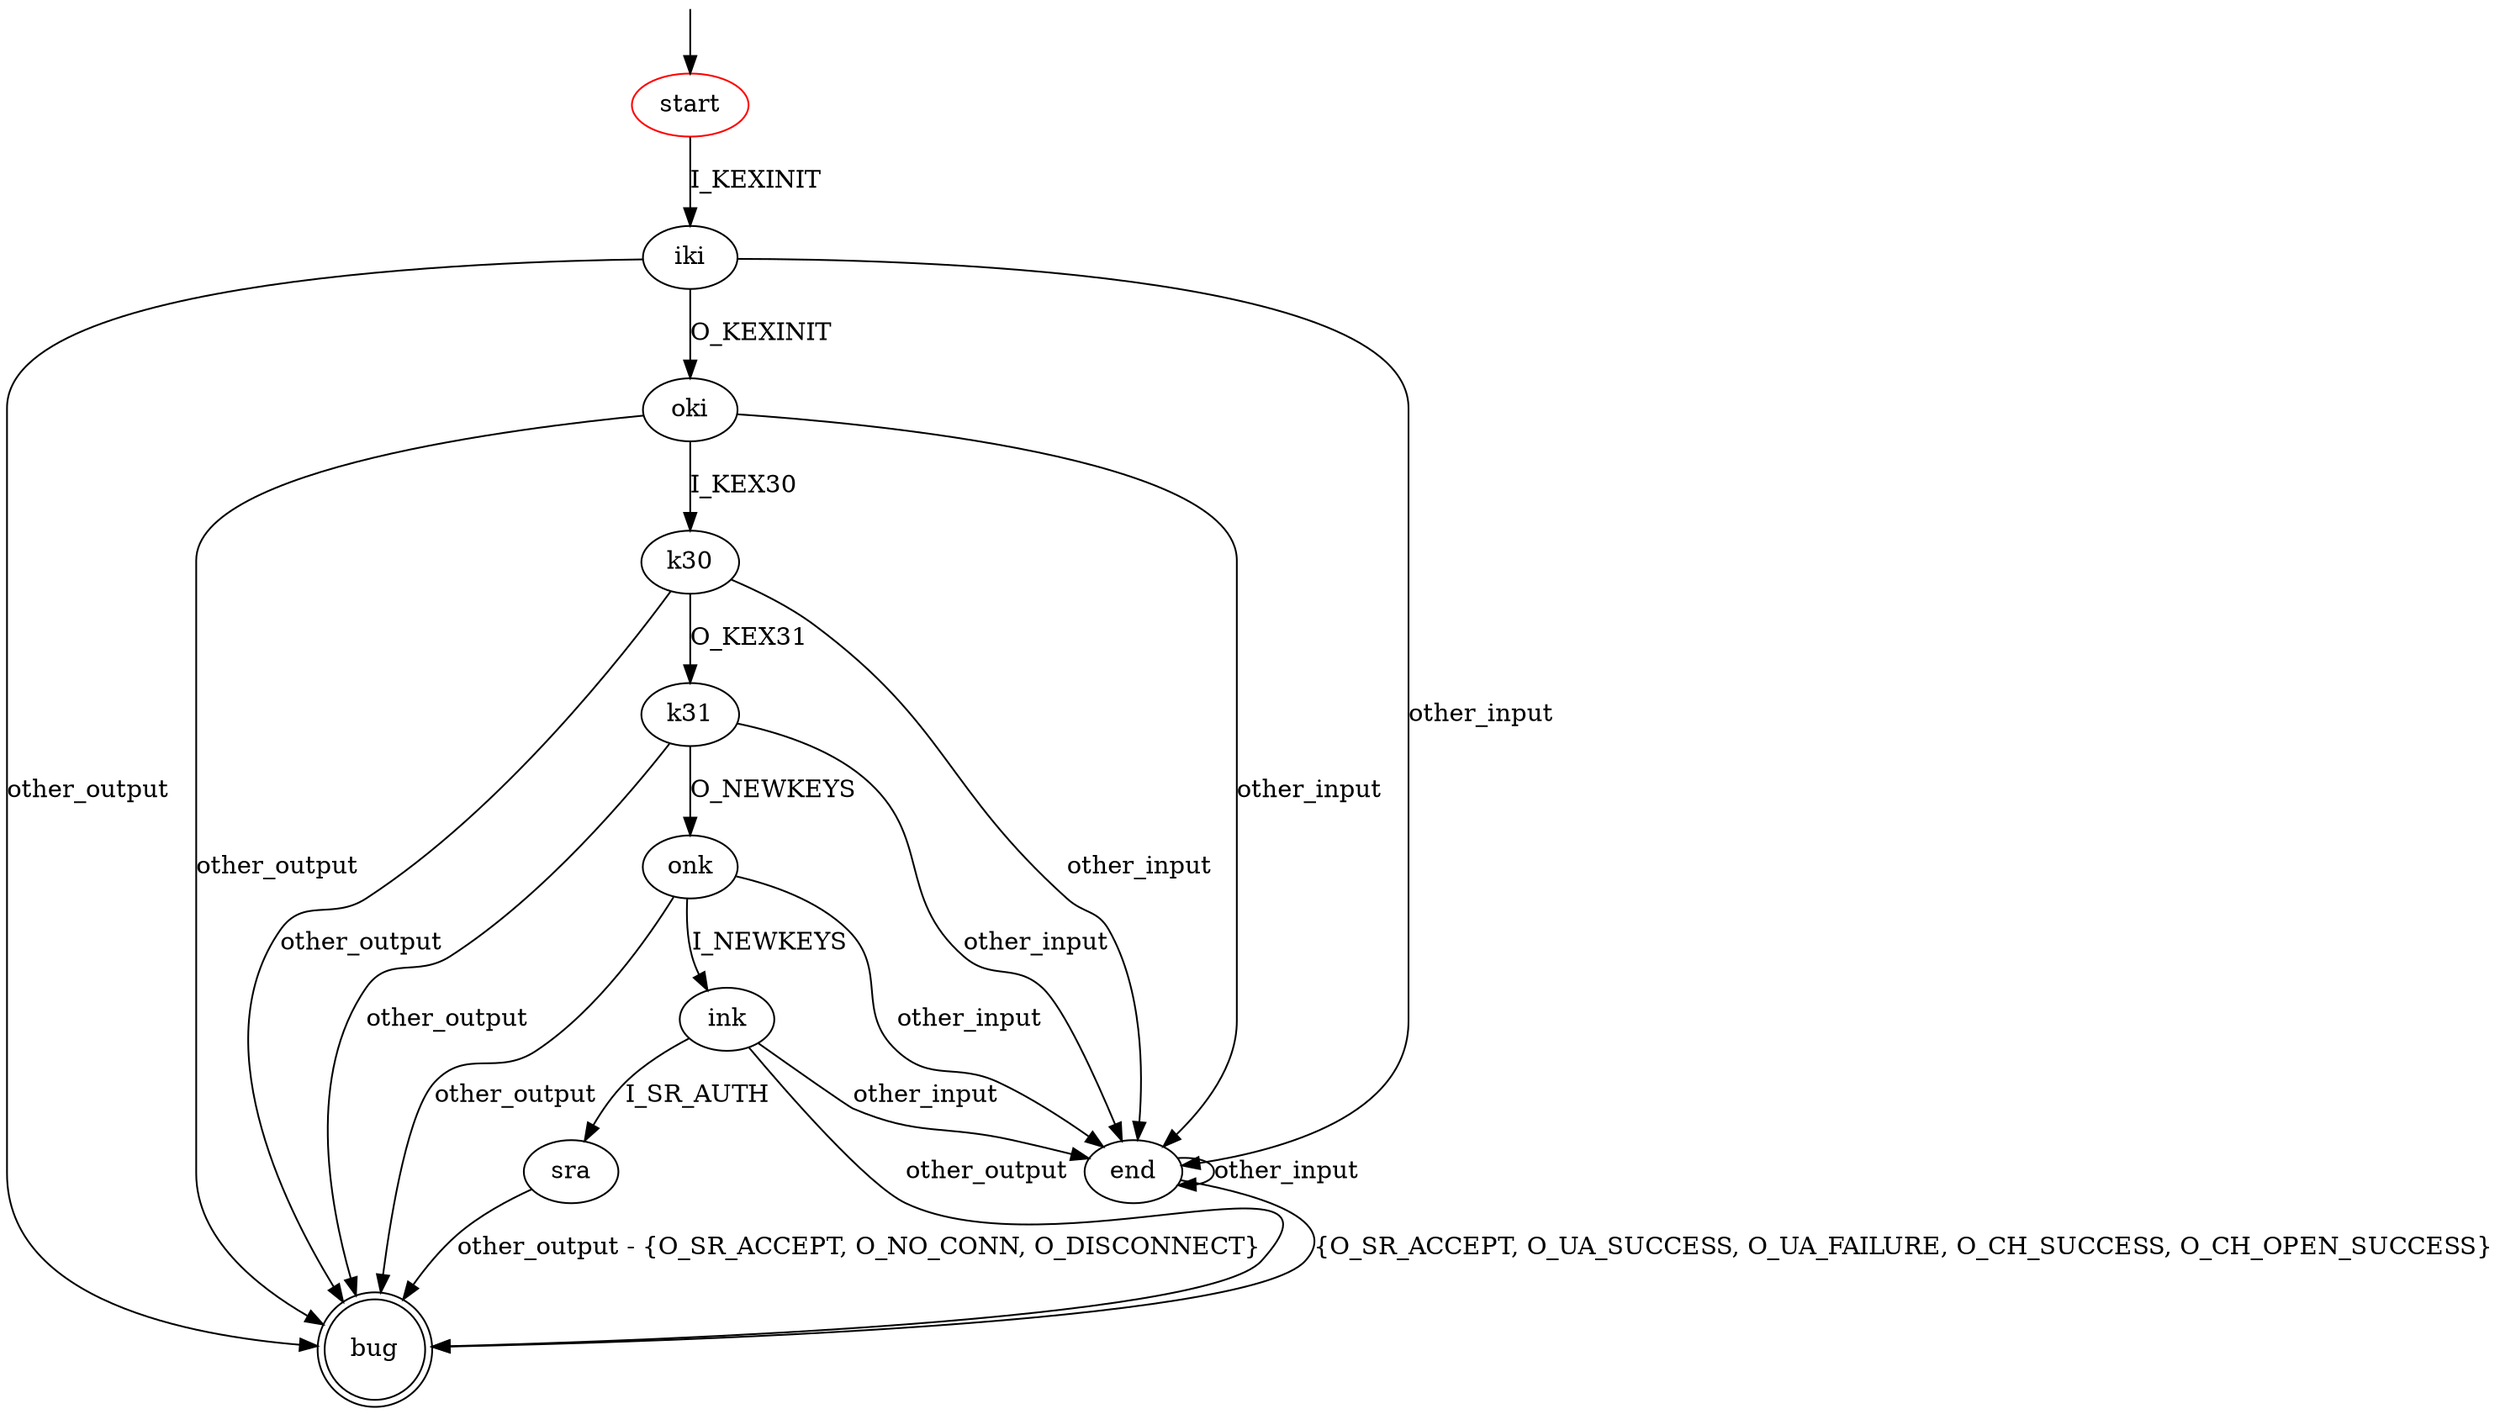 digraph G {
label=""
start [color="red"]
bug [shape="doublecircle"]

start -> iki [label="I_KEXINIT"]

iki -> oki [label="O_KEXINIT"]
iki -> end [label="other_input"]
iki -> bug [label="other_output"]

oki -> k30 [label="I_KEX30"]
oki -> end [label="other_input"]
oki -> bug [label="other_output"]

k30 -> k31 [label="O_KEX31"]
k30 -> end [label="other_input"]
k30 -> bug [label="other_output"]

k31 -> onk [label="O_NEWKEYS"]
k31 -> end [label="other_input"]
k31 -> bug [label="other_output"]

onk -> ink [label="I_NEWKEYS"]
onk -> end [label="other_input"]
onk -> bug [label="other_output"]

ink -> sra [label="I_SR_AUTH"]
ink -> end [label="other_input"]
ink -> bug [label="other_output"]

sra -> bug [label="other_output - {O_SR_ACCEPT, O_NO_CONN, O_DISCONNECT}"]

end -> bug [label="{O_SR_ACCEPT, O_UA_SUCCESS, O_UA_FAILURE, O_CH_SUCCESS, O_CH_OPEN_SUCCESS}"]
end -> end [label="other_input"]

__start0 [label="" shape="none" width="0" height="0"];
__start0 -> start;
}
